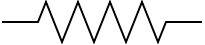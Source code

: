 <mxfile>
    <diagram id="5UuQDGt_mR-kNPHw-TDl" name="Page-1">
        <mxGraphModel dx="1314" dy="692" grid="1" gridSize="10" guides="1" tooltips="1" connect="1" arrows="1" fold="1" page="1" pageScale="1" pageWidth="827" pageHeight="1169" math="0" shadow="0">
            <root>
                <mxCell id="0"/>
                <mxCell id="1" parent="0"/>
                <mxCell id="2" value="" style="pointerEvents=1;verticalLabelPosition=bottom;shadow=0;dashed=0;align=center;html=1;verticalAlign=top;shape=mxgraph.electrical.resistors.resistor_2;" vertex="1" parent="1">
                    <mxGeometry x="360" y="350" width="100" height="20" as="geometry"/>
                </mxCell>
            </root>
        </mxGraphModel>
    </diagram>
</mxfile>